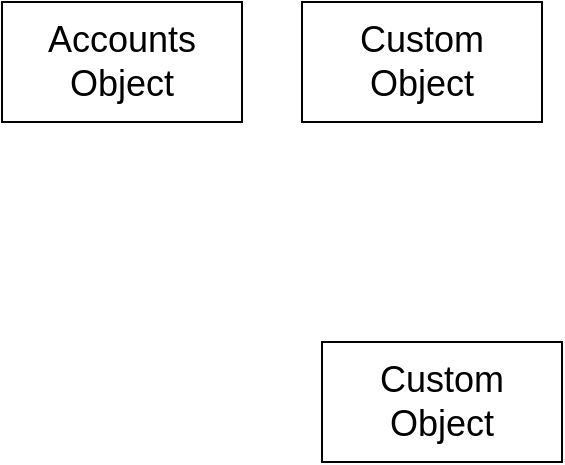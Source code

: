 <mxGraphModel dx="1331" dy="995" grid="1" gridSize="10" guides="1" tooltips="1" connect="1" arrows="1" fold="1" page="1" pageScale="1" pageWidth="850" pageHeight="1100" background="#ffffff"><root><mxCell id="0"/><mxCell id="1" parent="0"/><mxCell id="2" value="&lt;font style=&quot;font-size: 18px&quot;&gt;Accounts Object&lt;/font&gt;" style="rounded=0;whiteSpace=wrap;html=1;" parent="1" vertex="1"><mxGeometry x="60" y="40" width="120" height="60" as="geometry"/></mxCell><mxCell id="3" value="&lt;font style=&quot;font-size: 18px&quot;&gt;Custom Object&lt;/font&gt;" style="rounded=0;whiteSpace=wrap;html=1;" vertex="1" parent="1"><mxGeometry x="210" y="40" width="120" height="60" as="geometry"/></mxCell><mxCell id="4" value="&lt;font style=&quot;font-size: 18px&quot;&gt;Custom Object&lt;/font&gt;" style="rounded=0;whiteSpace=wrap;html=1;" vertex="1" parent="1"><mxGeometry x="220" y="210" width="120" height="60" as="geometry"/></mxCell></root></mxGraphModel>